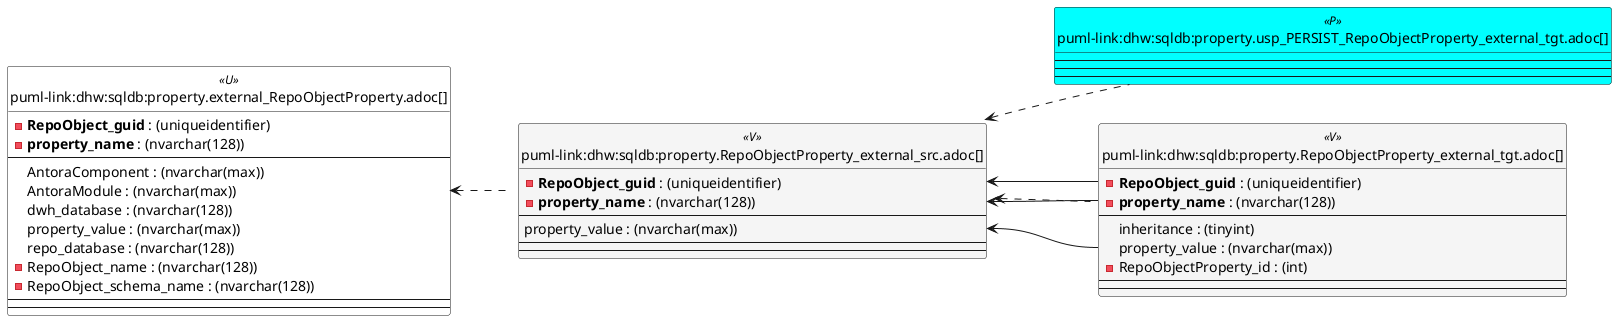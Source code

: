 @startuml
left to right direction
'top to bottom direction
hide circle
'avoide "." issues:
set namespaceSeparator none


skinparam class {
  BackgroundColor White
  BackgroundColor<<FN>> Yellow
  BackgroundColor<<FS>> Yellow
  BackgroundColor<<FT>> LightGray
  BackgroundColor<<IF>> Yellow
  BackgroundColor<<IS>> Yellow
  BackgroundColor<<P>> Aqua
  BackgroundColor<<PC>> Aqua
  BackgroundColor<<SN>> Yellow
  BackgroundColor<<SO>> SlateBlue
  BackgroundColor<<TF>> LightGray
  BackgroundColor<<TR>> Tomato
  BackgroundColor<<U>> White
  BackgroundColor<<V>> WhiteSmoke
  BackgroundColor<<X>> Aqua
  BackgroundColor<<external>> AliceBlue
}


entity "puml-link:dhw:sqldb:property.external_RepoObjectProperty.adoc[]" as property.external_RepoObjectProperty << U >> {
  - **RepoObject_guid** : (uniqueidentifier)
  - **property_name** : (nvarchar(128))
  --
  AntoraComponent : (nvarchar(max))
  AntoraModule : (nvarchar(max))
  dwh_database : (nvarchar(128))
  property_value : (nvarchar(max))
  repo_database : (nvarchar(128))
  - RepoObject_name : (nvarchar(128))
  - RepoObject_schema_name : (nvarchar(128))
  --
  --
}

entity "puml-link:dhw:sqldb:property.RepoObjectProperty_external_src.adoc[]" as property.RepoObjectProperty_external_src << V >> {
  - **RepoObject_guid** : (uniqueidentifier)
  - **property_name** : (nvarchar(128))
  --
  property_value : (nvarchar(max))
  --
  --
}

entity "puml-link:dhw:sqldb:property.RepoObjectProperty_external_tgt.adoc[]" as property.RepoObjectProperty_external_tgt << V >> {
  - **RepoObject_guid** : (uniqueidentifier)
  - **property_name** : (nvarchar(128))
  --
  inheritance : (tinyint)
  property_value : (nvarchar(max))
  - RepoObjectProperty_id : (int)
  --
  --
}

entity "puml-link:dhw:sqldb:property.usp_PERSIST_RepoObjectProperty_external_tgt.adoc[]" as property.usp_PERSIST_RepoObjectProperty_external_tgt << P >> {
  --
  --
  --
}

property.external_RepoObjectProperty <.. property.RepoObjectProperty_external_src
property.RepoObjectProperty_external_src <.. property.RepoObjectProperty_external_tgt
property.RepoObjectProperty_external_src <.. property.usp_PERSIST_RepoObjectProperty_external_tgt
"property.RepoObjectProperty_external_src::property_name" <-- "property.RepoObjectProperty_external_tgt::property_name"
"property.RepoObjectProperty_external_src::property_value" <-- "property.RepoObjectProperty_external_tgt::property_value"
"property.RepoObjectProperty_external_src::RepoObject_guid" <-- "property.RepoObjectProperty_external_tgt::RepoObject_guid"
@enduml

